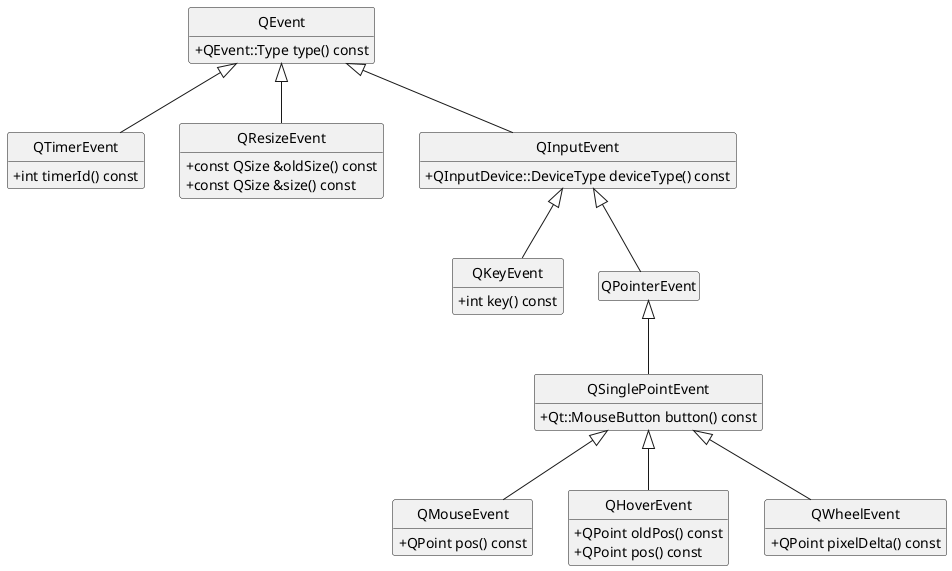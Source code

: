 @startuml
skinparam classFontName Calibri
skinparam monochrome true
skinparam classAttributeIconSize 0
hide empty members
hide circle

class QEvent {
+QEvent::Type type() const
}

class QTimerEvent {
+int timerId() const
}

class QResizeEvent {
+ const QSize &oldSize() const
+ const QSize &size() const
}

class QInputEvent {
+ QInputDevice::DeviceType deviceType() const
}

class QKeyEvent {
+ int key() const
}

class QSinglePointEvent {
+ Qt::MouseButton button() const
}

class QMouseEvent {
+ QPoint pos() const
}

class QHoverEvent {
+ QPoint oldPos() const
+ QPoint pos() const
}

class QWheelEvent {
+ QPoint pixelDelta() const
}

QEvent <|-- QTimerEvent
QEvent <|-- QResizeEvent
QEvent <|-- QInputEvent
QInputEvent <|-- QKeyEvent
QInputEvent <|-- QPointerEvent
QPointerEvent <|-- QSinglePointEvent
QSinglePointEvent <|-- QMouseEvent
QSinglePointEvent <|-- QHoverEvent
QSinglePointEvent <|-- QWheelEvent

@enduml
